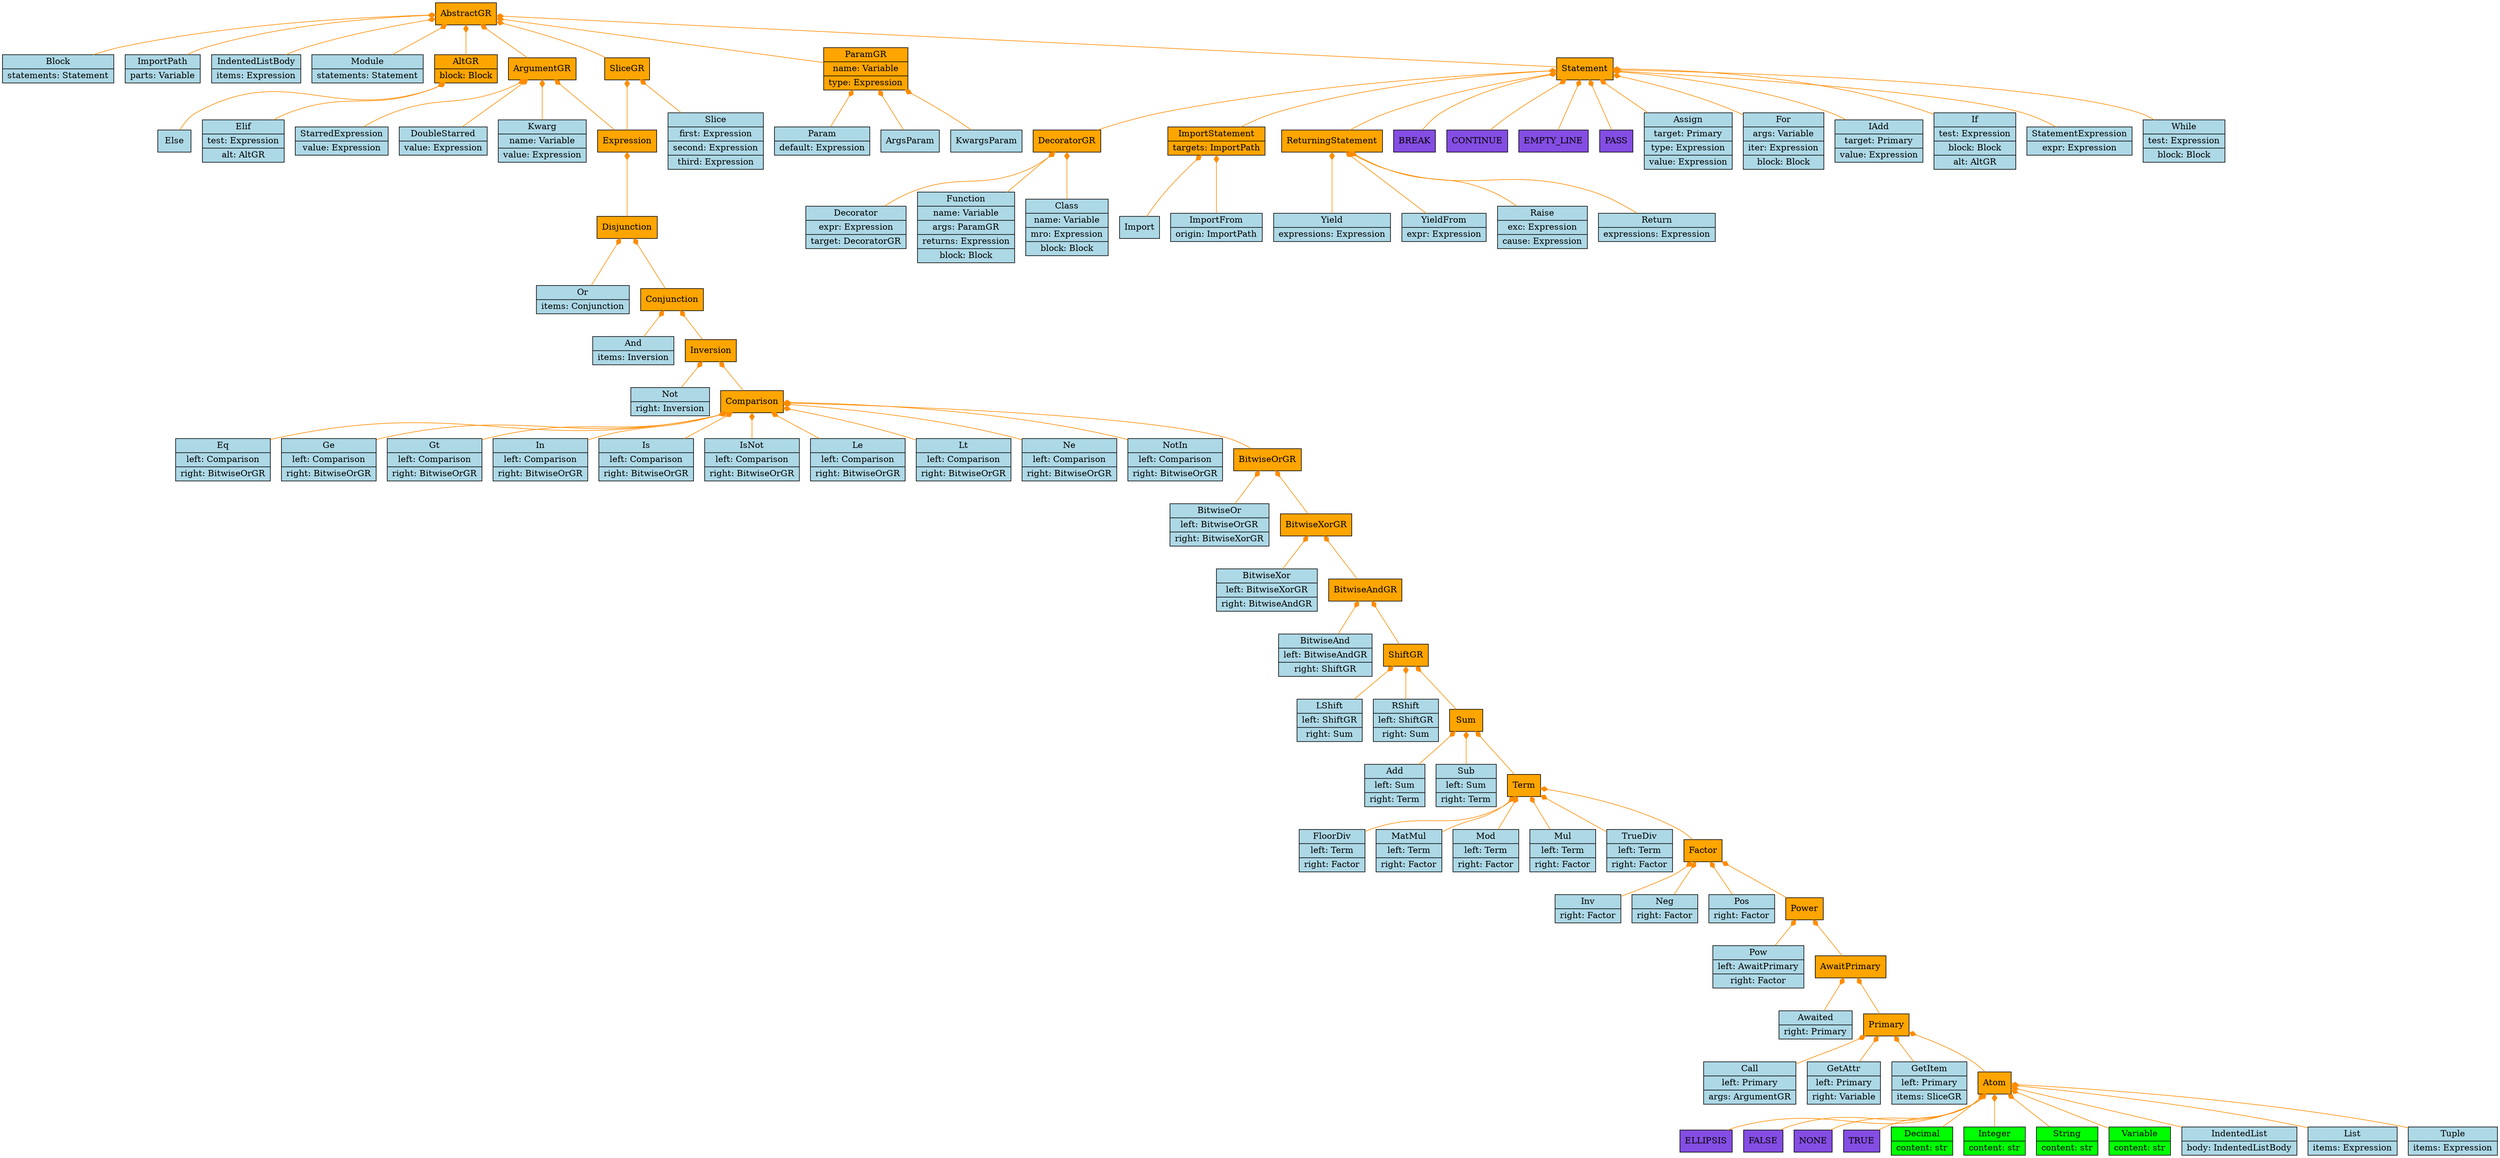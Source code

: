 digraph {
	AbstractGR [label="{ <> AbstractGR  }" fillcolor=orange shape=record style=filled]
	Block [label="{ <> Block | <statements> statements: Statement }" fillcolor=lightblue shape=record style=filled]
	ImportPath [label="{ <> ImportPath | <parts> parts: Variable }" fillcolor=lightblue shape=record style=filled]
	IndentedListBody [label="{ <> IndentedListBody | <items> items: Expression }" fillcolor=lightblue shape=record style=filled]
	Module [label="{ <> Module | <statements> statements: Statement }" fillcolor=lightblue shape=record style=filled]
	AltGR [label="{ <> AltGR | <block> block: Block }" fillcolor=orange shape=record style=filled]
	ArgumentGR [label="{ <> ArgumentGR  }" fillcolor=orange shape=record style=filled]
	ParamGR [label="{ <> ParamGR | <name> name: Variable | <type> type: Expression }" fillcolor=orange shape=record style=filled]
	SliceGR [label="{ <> SliceGR  }" fillcolor=orange shape=record style=filled]
	Statement [label="{ <> Statement  }" fillcolor=orange shape=record style=filled]
	_Break [label=BREAK fillcolor="#844de3" shape=rect style=filled]
	_Continue [label=CONTINUE fillcolor="#844de3" shape=rect style=filled]
	_EmptyLine [label=EMPTY_LINE fillcolor="#844de3" shape=rect style=filled]
	_Pass [label=PASS fillcolor="#844de3" shape=rect style=filled]
	ArgsParam [label="{ <> ArgsParam  }" fillcolor=lightblue shape=record style=filled]
	Assign [label="{ <> Assign | <target> target: Primary | <type> type: Expression | <value> value: Expression }" fillcolor=lightblue shape=record style=filled]
	DoubleStarred [label="{ <> DoubleStarred | <value> value: Expression }" fillcolor=lightblue shape=record style=filled]
	Elif [label="{ <> Elif | <test> test: Expression | <alt> alt: AltGR }" fillcolor=lightblue shape=record style=filled]
	Else [label="{ <> Else  }" fillcolor=lightblue shape=record style=filled]
	For [label="{ <> For | <args> args: Variable | <iter> iter: Expression | <block> block: Block }" fillcolor=lightblue shape=record style=filled]
	IAdd [label="{ <> IAdd | <target> target: Primary | <value> value: Expression }" fillcolor=lightblue shape=record style=filled]
	If [label="{ <> If | <test> test: Expression | <block> block: Block | <alt> alt: AltGR }" fillcolor=lightblue shape=record style=filled]
	Kwarg [label="{ <> Kwarg | <name> name: Variable | <value> value: Expression }" fillcolor=lightblue shape=record style=filled]
	KwargsParam [label="{ <> KwargsParam  }" fillcolor=lightblue shape=record style=filled]
	Param [label="{ <> Param | <default> default: Expression }" fillcolor=lightblue shape=record style=filled]
	Slice [label="{ <> Slice | <first> first: Expression | <second> second: Expression | <third> third: Expression }" fillcolor=lightblue shape=record style=filled]
	StarredExpression [label="{ <> StarredExpression | <value> value: Expression }" fillcolor=lightblue shape=record style=filled]
	StatementExpression [label="{ <> StatementExpression | <expr> expr: Expression }" fillcolor=lightblue shape=record style=filled]
	While [label="{ <> While | <test> test: Expression | <block> block: Block }" fillcolor=lightblue shape=record style=filled]
	DecoratorGR [label="{ <> DecoratorGR  }" fillcolor=orange shape=record style=filled]
	Expression [label="{ <> Expression  }" fillcolor=orange shape=record style=filled]
	ImportStatement [label="{ <> ImportStatement | <targets> targets: ImportPath }" fillcolor=orange shape=record style=filled]
	ReturningStatement [label="{ <> ReturningStatement  }" fillcolor=orange shape=record style=filled]
	Class [label="{ <> Class | <name> name: Variable | <mro> mro: Expression | <block> block: Block }" fillcolor=lightblue shape=record style=filled]
	Decorator [label="{ <> Decorator | <expr> expr: Expression | <target> target: DecoratorGR }" fillcolor=lightblue shape=record style=filled]
	Function [label="{ <> Function | <name> name: Variable | <args> args: ParamGR | <returns> returns: Expression | <block> block: Block }" fillcolor=lightblue shape=record style=filled]
	Import [label="{ <> Import  }" fillcolor=lightblue shape=record style=filled]
	ImportFrom [label="{ <> ImportFrom | <origin> origin: ImportPath }" fillcolor=lightblue shape=record style=filled]
	Raise [label="{ <> Raise | <exc> exc: Expression | <cause> cause: Expression }" fillcolor=lightblue shape=record style=filled]
	Return [label="{ <> Return | <expressions> expressions: Expression }" fillcolor=lightblue shape=record style=filled]
	Yield [label="{ <> Yield | <expressions> expressions: Expression }" fillcolor=lightblue shape=record style=filled]
	YieldFrom [label="{ <> YieldFrom | <expr> expr: Expression }" fillcolor=lightblue shape=record style=filled]
	Disjunction [label="{ <> Disjunction  }" fillcolor=orange shape=record style=filled]
	Or [label="{ <> Or | <items> items: Conjunction }" fillcolor=lightblue shape=record style=filled]
	Conjunction [label="{ <> Conjunction  }" fillcolor=orange shape=record style=filled]
	And [label="{ <> And | <items> items: Inversion }" fillcolor=lightblue shape=record style=filled]
	Inversion [label="{ <> Inversion  }" fillcolor=orange shape=record style=filled]
	Not [label="{ <> Not | <right> right: Inversion }" fillcolor=lightblue shape=record style=filled]
	Comparison [label="{ <> Comparison  }" fillcolor=orange shape=record style=filled]
	Eq [label="{ <> Eq | <left> left: Comparison | <right> right: BitwiseOrGR }" fillcolor=lightblue shape=record style=filled]
	Ge [label="{ <> Ge | <left> left: Comparison | <right> right: BitwiseOrGR }" fillcolor=lightblue shape=record style=filled]
	Gt [label="{ <> Gt | <left> left: Comparison | <right> right: BitwiseOrGR }" fillcolor=lightblue shape=record style=filled]
	In [label="{ <> In | <left> left: Comparison | <right> right: BitwiseOrGR }" fillcolor=lightblue shape=record style=filled]
	Is [label="{ <> Is | <left> left: Comparison | <right> right: BitwiseOrGR }" fillcolor=lightblue shape=record style=filled]
	IsNot [label="{ <> IsNot | <left> left: Comparison | <right> right: BitwiseOrGR }" fillcolor=lightblue shape=record style=filled]
	Le [label="{ <> Le | <left> left: Comparison | <right> right: BitwiseOrGR }" fillcolor=lightblue shape=record style=filled]
	Lt [label="{ <> Lt | <left> left: Comparison | <right> right: BitwiseOrGR }" fillcolor=lightblue shape=record style=filled]
	Ne [label="{ <> Ne | <left> left: Comparison | <right> right: BitwiseOrGR }" fillcolor=lightblue shape=record style=filled]
	NotIn [label="{ <> NotIn | <left> left: Comparison | <right> right: BitwiseOrGR }" fillcolor=lightblue shape=record style=filled]
	BitwiseOrGR [label="{ <> BitwiseOrGR  }" fillcolor=orange shape=record style=filled]
	BitwiseOr [label="{ <> BitwiseOr | <left> left: BitwiseOrGR | <right> right: BitwiseXorGR }" fillcolor=lightblue shape=record style=filled]
	BitwiseXorGR [label="{ <> BitwiseXorGR  }" fillcolor=orange shape=record style=filled]
	BitwiseXor [label="{ <> BitwiseXor | <left> left: BitwiseXorGR | <right> right: BitwiseAndGR }" fillcolor=lightblue shape=record style=filled]
	BitwiseAndGR [label="{ <> BitwiseAndGR  }" fillcolor=orange shape=record style=filled]
	BitwiseAnd [label="{ <> BitwiseAnd | <left> left: BitwiseAndGR | <right> right: ShiftGR }" fillcolor=lightblue shape=record style=filled]
	ShiftGR [label="{ <> ShiftGR  }" fillcolor=orange shape=record style=filled]
	LShift [label="{ <> LShift | <left> left: ShiftGR | <right> right: Sum }" fillcolor=lightblue shape=record style=filled]
	RShift [label="{ <> RShift | <left> left: ShiftGR | <right> right: Sum }" fillcolor=lightblue shape=record style=filled]
	Sum [label="{ <> Sum  }" fillcolor=orange shape=record style=filled]
	Add [label="{ <> Add | <left> left: Sum | <right> right: Term }" fillcolor=lightblue shape=record style=filled]
	Sub [label="{ <> Sub | <left> left: Sum | <right> right: Term }" fillcolor=lightblue shape=record style=filled]
	Term [label="{ <> Term  }" fillcolor=orange shape=record style=filled]
	FloorDiv [label="{ <> FloorDiv | <left> left: Term | <right> right: Factor }" fillcolor=lightblue shape=record style=filled]
	MatMul [label="{ <> MatMul | <left> left: Term | <right> right: Factor }" fillcolor=lightblue shape=record style=filled]
	Mod [label="{ <> Mod | <left> left: Term | <right> right: Factor }" fillcolor=lightblue shape=record style=filled]
	Mul [label="{ <> Mul | <left> left: Term | <right> right: Factor }" fillcolor=lightblue shape=record style=filled]
	TrueDiv [label="{ <> TrueDiv | <left> left: Term | <right> right: Factor }" fillcolor=lightblue shape=record style=filled]
	Factor [label="{ <> Factor  }" fillcolor=orange shape=record style=filled]
	Inv [label="{ <> Inv | <right> right: Factor }" fillcolor=lightblue shape=record style=filled]
	Neg [label="{ <> Neg | <right> right: Factor }" fillcolor=lightblue shape=record style=filled]
	Pos [label="{ <> Pos | <right> right: Factor }" fillcolor=lightblue shape=record style=filled]
	Power [label="{ <> Power  }" fillcolor=orange shape=record style=filled]
	Pow [label="{ <> Pow | <left> left: AwaitPrimary | <right> right: Factor }" fillcolor=lightblue shape=record style=filled]
	AwaitPrimary [label="{ <> AwaitPrimary  }" fillcolor=orange shape=record style=filled]
	Awaited [label="{ <> Awaited | <right> right: Primary }" fillcolor=lightblue shape=record style=filled]
	Primary [label="{ <> Primary  }" fillcolor=orange shape=record style=filled]
	Call [label="{ <> Call | <left> left: Primary | <args> args: ArgumentGR }" fillcolor=lightblue shape=record style=filled]
	GetAttr [label="{ <> GetAttr | <left> left: Primary | <right> right: Variable }" fillcolor=lightblue shape=record style=filled]
	GetItem [label="{ <> GetItem | <left> left: Primary | <items> items: SliceGR }" fillcolor=lightblue shape=record style=filled]
	Atom [label="{ <> Atom  }" fillcolor=orange shape=record style=filled]
	_Ellipsis [label=ELLIPSIS fillcolor="#844de3" shape=rect style=filled]
	_False [label=FALSE fillcolor="#844de3" shape=rect style=filled]
	_None [label=NONE fillcolor="#844de3" shape=rect style=filled]
	_True [label=TRUE fillcolor="#844de3" shape=rect style=filled]
	Decimal [label="{ <> Decimal | <content> content: str }" fillcolor=lime shape=record style=filled]
	Integer [label="{ <> Integer | <content> content: str }" fillcolor=lime shape=record style=filled]
	String [label="{ <> String | <content> content: str }" fillcolor=lime shape=record style=filled]
	Variable [label="{ <> Variable | <content> content: str }" fillcolor=lime shape=record style=filled]
	IndentedList [label="{ <> IndentedList | <body> body: IndentedListBody }" fillcolor=lightblue shape=record style=filled]
	List [label="{ <> List | <items> items: Expression }" fillcolor=lightblue shape=record style=filled]
	Tuple [label="{ <> Tuple | <items> items: Expression }" fillcolor=lightblue shape=record style=filled]
	AbstractGR -> Block [arrowtail=diamond color=darkorange dir=back]
	AbstractGR -> ImportPath [arrowtail=diamond color=darkorange dir=back]
	AbstractGR -> IndentedListBody [arrowtail=diamond color=darkorange dir=back]
	AbstractGR -> Module [arrowtail=diamond color=darkorange dir=back]
	AbstractGR -> AltGR [arrowtail=diamond color=darkorange dir=back]
	AbstractGR -> ArgumentGR [arrowtail=diamond color=darkorange dir=back]
	AbstractGR -> ParamGR [arrowtail=diamond color=darkorange dir=back]
	AbstractGR -> SliceGR [arrowtail=diamond color=darkorange dir=back]
	AbstractGR -> Statement [arrowtail=diamond color=darkorange dir=back]
	AltGR -> Elif [arrowtail=diamond color=darkorange dir=back]
	AltGR -> Else [arrowtail=diamond color=darkorange dir=back]
	ArgumentGR -> DoubleStarred [arrowtail=diamond color=darkorange dir=back]
	ArgumentGR -> Kwarg [arrowtail=diamond color=darkorange dir=back]
	ArgumentGR -> StarredExpression [arrowtail=diamond color=darkorange dir=back]
	ArgumentGR -> Expression [arrowtail=diamond color=darkorange dir=back]
	ParamGR -> ArgsParam [arrowtail=diamond color=darkorange dir=back]
	ParamGR -> KwargsParam [arrowtail=diamond color=darkorange dir=back]
	ParamGR -> Param [arrowtail=diamond color=darkorange dir=back]
	SliceGR -> Slice [arrowtail=diamond color=darkorange dir=back]
	SliceGR -> Expression [arrowtail=diamond color=darkorange dir=back]
	Statement -> _Break [arrowtail=diamond color=darkorange dir=back]
	Statement -> _Continue [arrowtail=diamond color=darkorange dir=back]
	Statement -> _EmptyLine [arrowtail=diamond color=darkorange dir=back]
	Statement -> _Pass [arrowtail=diamond color=darkorange dir=back]
	Statement -> Assign [arrowtail=diamond color=darkorange dir=back]
	Statement -> For [arrowtail=diamond color=darkorange dir=back]
	Statement -> IAdd [arrowtail=diamond color=darkorange dir=back]
	Statement -> If [arrowtail=diamond color=darkorange dir=back]
	Statement -> StatementExpression [arrowtail=diamond color=darkorange dir=back]
	Statement -> While [arrowtail=diamond color=darkorange dir=back]
	Statement -> DecoratorGR [arrowtail=diamond color=darkorange dir=back]
	Statement -> ImportStatement [arrowtail=diamond color=darkorange dir=back]
	Statement -> ReturningStatement [arrowtail=diamond color=darkorange dir=back]
	DecoratorGR -> Class [arrowtail=diamond color=darkorange dir=back]
	DecoratorGR -> Decorator [arrowtail=diamond color=darkorange dir=back]
	DecoratorGR -> Function [arrowtail=diamond color=darkorange dir=back]
	Expression -> Disjunction [arrowtail=diamond color=darkorange dir=back]
	ImportStatement -> Import [arrowtail=diamond color=darkorange dir=back]
	ImportStatement -> ImportFrom [arrowtail=diamond color=darkorange dir=back]
	ReturningStatement -> Raise [arrowtail=diamond color=darkorange dir=back]
	ReturningStatement -> Return [arrowtail=diamond color=darkorange dir=back]
	ReturningStatement -> Yield [arrowtail=diamond color=darkorange dir=back]
	ReturningStatement -> YieldFrom [arrowtail=diamond color=darkorange dir=back]
	Disjunction -> Or [arrowtail=diamond color=darkorange dir=back]
	Disjunction -> Conjunction [arrowtail=diamond color=darkorange dir=back]
	Conjunction -> And [arrowtail=diamond color=darkorange dir=back]
	Conjunction -> Inversion [arrowtail=diamond color=darkorange dir=back]
	Inversion -> Not [arrowtail=diamond color=darkorange dir=back]
	Inversion -> Comparison [arrowtail=diamond color=darkorange dir=back]
	Comparison -> Eq [arrowtail=diamond color=darkorange dir=back]
	Comparison -> Ge [arrowtail=diamond color=darkorange dir=back]
	Comparison -> Gt [arrowtail=diamond color=darkorange dir=back]
	Comparison -> In [arrowtail=diamond color=darkorange dir=back]
	Comparison -> Is [arrowtail=diamond color=darkorange dir=back]
	Comparison -> IsNot [arrowtail=diamond color=darkorange dir=back]
	Comparison -> Le [arrowtail=diamond color=darkorange dir=back]
	Comparison -> Lt [arrowtail=diamond color=darkorange dir=back]
	Comparison -> Ne [arrowtail=diamond color=darkorange dir=back]
	Comparison -> NotIn [arrowtail=diamond color=darkorange dir=back]
	Comparison -> BitwiseOrGR [arrowtail=diamond color=darkorange dir=back]
	BitwiseOrGR -> BitwiseOr [arrowtail=diamond color=darkorange dir=back]
	BitwiseOrGR -> BitwiseXorGR [arrowtail=diamond color=darkorange dir=back]
	BitwiseXorGR -> BitwiseXor [arrowtail=diamond color=darkorange dir=back]
	BitwiseXorGR -> BitwiseAndGR [arrowtail=diamond color=darkorange dir=back]
	BitwiseAndGR -> BitwiseAnd [arrowtail=diamond color=darkorange dir=back]
	BitwiseAndGR -> ShiftGR [arrowtail=diamond color=darkorange dir=back]
	ShiftGR -> LShift [arrowtail=diamond color=darkorange dir=back]
	ShiftGR -> RShift [arrowtail=diamond color=darkorange dir=back]
	ShiftGR -> Sum [arrowtail=diamond color=darkorange dir=back]
	Sum -> Add [arrowtail=diamond color=darkorange dir=back]
	Sum -> Sub [arrowtail=diamond color=darkorange dir=back]
	Sum -> Term [arrowtail=diamond color=darkorange dir=back]
	Term -> FloorDiv [arrowtail=diamond color=darkorange dir=back]
	Term -> MatMul [arrowtail=diamond color=darkorange dir=back]
	Term -> Mod [arrowtail=diamond color=darkorange dir=back]
	Term -> Mul [arrowtail=diamond color=darkorange dir=back]
	Term -> TrueDiv [arrowtail=diamond color=darkorange dir=back]
	Term -> Factor [arrowtail=diamond color=darkorange dir=back]
	Factor -> Inv [arrowtail=diamond color=darkorange dir=back]
	Factor -> Neg [arrowtail=diamond color=darkorange dir=back]
	Factor -> Pos [arrowtail=diamond color=darkorange dir=back]
	Factor -> Power [arrowtail=diamond color=darkorange dir=back]
	Power -> Pow [arrowtail=diamond color=darkorange dir=back]
	Power -> AwaitPrimary [arrowtail=diamond color=darkorange dir=back]
	AwaitPrimary -> Awaited [arrowtail=diamond color=darkorange dir=back]
	AwaitPrimary -> Primary [arrowtail=diamond color=darkorange dir=back]
	Primary -> Call [arrowtail=diamond color=darkorange dir=back]
	Primary -> GetAttr [arrowtail=diamond color=darkorange dir=back]
	Primary -> GetItem [arrowtail=diamond color=darkorange dir=back]
	Primary -> Atom [arrowtail=diamond color=darkorange dir=back]
	Atom -> _Ellipsis [arrowtail=diamond color=darkorange dir=back]
	Atom -> _False [arrowtail=diamond color=darkorange dir=back]
	Atom -> _None [arrowtail=diamond color=darkorange dir=back]
	Atom -> _True [arrowtail=diamond color=darkorange dir=back]
	Atom -> Decimal [arrowtail=diamond color=darkorange dir=back]
	Atom -> Integer [arrowtail=diamond color=darkorange dir=back]
	Atom -> String [arrowtail=diamond color=darkorange dir=back]
	Atom -> Variable [arrowtail=diamond color=darkorange dir=back]
	Atom -> IndentedList [arrowtail=diamond color=darkorange dir=back]
	Atom -> List [arrowtail=diamond color=darkorange dir=back]
	Atom -> Tuple [arrowtail=diamond color=darkorange dir=back]
}
